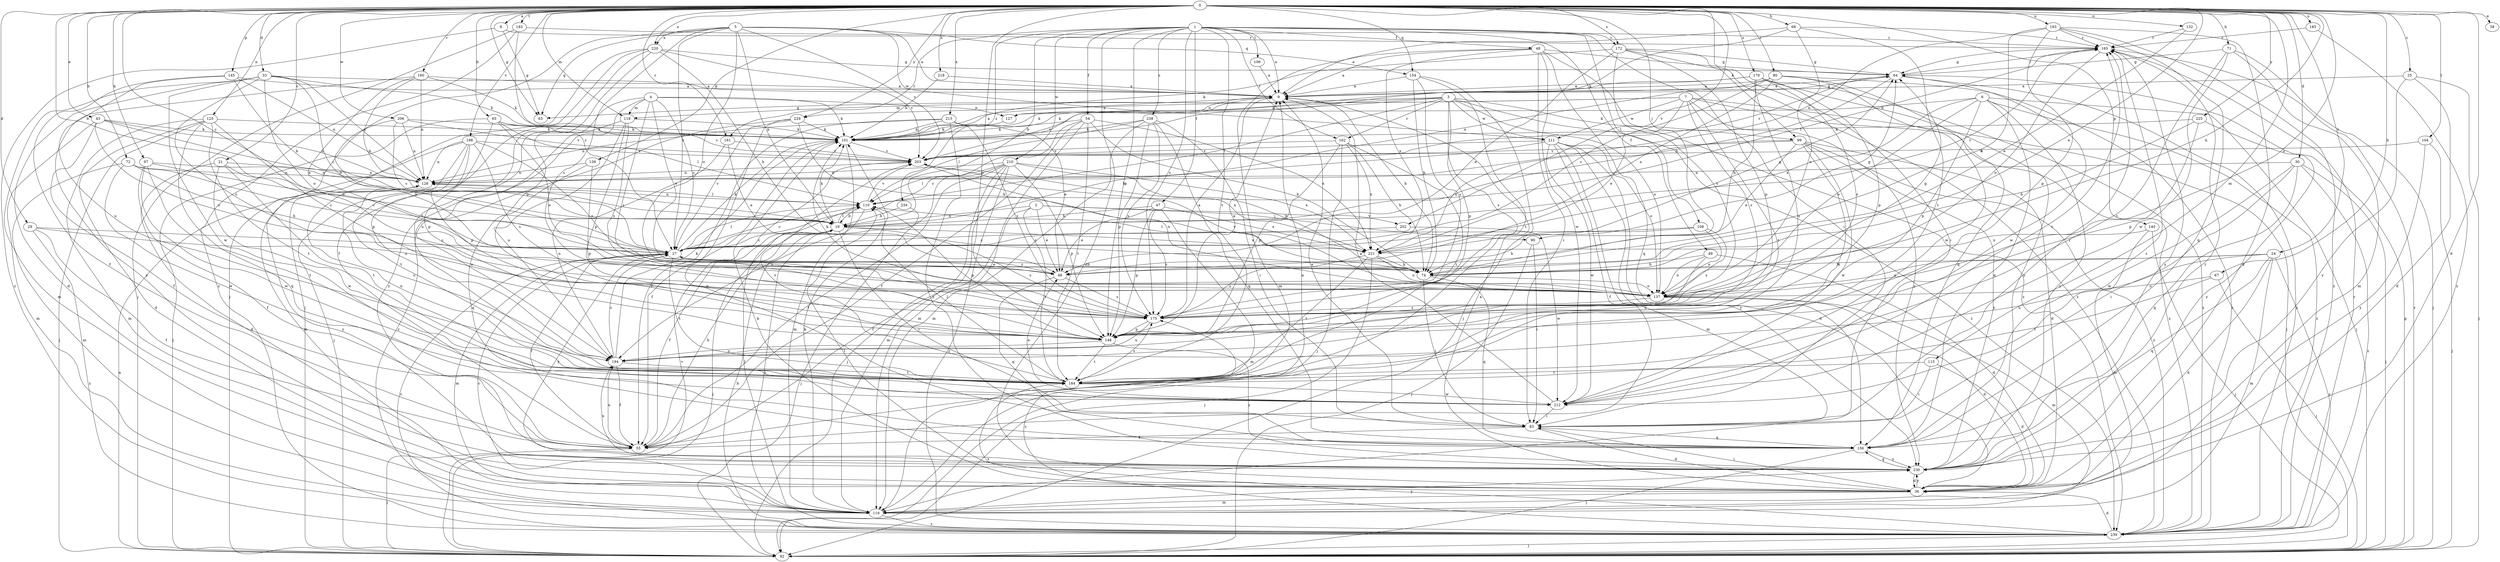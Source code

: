 strict digraph  {
0;
1;
2;
3;
4;
5;
6;
7;
8;
9;
19;
21;
24;
25;
27;
29;
30;
33;
36;
38;
43;
46;
47;
48;
49;
54;
55;
63;
64;
65;
67;
68;
71;
72;
74;
80;
83;
90;
92;
97;
99;
101;
104;
106;
108;
110;
115;
118;
119;
125;
127;
128;
132;
137;
139;
140;
145;
146;
154;
156;
160;
161;
162;
165;
170;
172;
175;
183;
184;
185;
193;
194;
198;
202;
203;
206;
210;
211;
212;
213;
218;
220;
221;
225;
229;
230;
234;
238;
239;
0 -> 8  [label=a];
0 -> 19  [label=b];
0 -> 21  [label=c];
0 -> 24  [label=c];
0 -> 25  [label=c];
0 -> 27  [label=c];
0 -> 29  [label=d];
0 -> 30  [label=d];
0 -> 33  [label=d];
0 -> 36  [label=d];
0 -> 38  [label=e];
0 -> 43  [label=e];
0 -> 46  [label=e];
0 -> 63  [label=g];
0 -> 65  [label=h];
0 -> 67  [label=h];
0 -> 68  [label=h];
0 -> 71  [label=h];
0 -> 72  [label=h];
0 -> 74  [label=h];
0 -> 80  [label=i];
0 -> 90  [label=j];
0 -> 97  [label=k];
0 -> 99  [label=k];
0 -> 104  [label=l];
0 -> 115  [label=m];
0 -> 118  [label=m];
0 -> 125  [label=n];
0 -> 132  [label=o];
0 -> 137  [label=o];
0 -> 139  [label=p];
0 -> 140  [label=p];
0 -> 145  [label=p];
0 -> 146  [label=p];
0 -> 154  [label=q];
0 -> 160  [label=r];
0 -> 161  [label=r];
0 -> 170  [label=s];
0 -> 172  [label=s];
0 -> 183  [label=t];
0 -> 185  [label=u];
0 -> 193  [label=u];
0 -> 198  [label=v];
0 -> 202  [label=v];
0 -> 206  [label=w];
0 -> 213  [label=x];
0 -> 218  [label=x];
0 -> 220  [label=x];
0 -> 225  [label=y];
0 -> 229  [label=y];
1 -> 9  [label=a];
1 -> 19  [label=b];
1 -> 36  [label=d];
1 -> 47  [label=f];
1 -> 48  [label=f];
1 -> 49  [label=f];
1 -> 54  [label=f];
1 -> 83  [label=i];
1 -> 106  [label=l];
1 -> 108  [label=l];
1 -> 146  [label=p];
1 -> 161  [label=r];
1 -> 162  [label=r];
1 -> 172  [label=s];
1 -> 175  [label=s];
1 -> 184  [label=t];
1 -> 210  [label=w];
1 -> 234  [label=z];
1 -> 238  [label=z];
2 -> 19  [label=b];
2 -> 46  [label=e];
2 -> 55  [label=f];
2 -> 90  [label=j];
2 -> 184  [label=t];
2 -> 202  [label=v];
3 -> 99  [label=k];
3 -> 101  [label=k];
3 -> 110  [label=l];
3 -> 137  [label=o];
3 -> 146  [label=p];
3 -> 162  [label=r];
3 -> 175  [label=s];
3 -> 203  [label=v];
3 -> 211  [label=w];
3 -> 229  [label=y];
3 -> 239  [label=z];
4 -> 27  [label=c];
4 -> 46  [label=e];
4 -> 101  [label=k];
4 -> 118  [label=m];
4 -> 127  [label=n];
4 -> 175  [label=s];
4 -> 194  [label=u];
4 -> 230  [label=y];
5 -> 9  [label=a];
5 -> 19  [label=b];
5 -> 27  [label=c];
5 -> 63  [label=g];
5 -> 92  [label=j];
5 -> 137  [label=o];
5 -> 154  [label=q];
5 -> 175  [label=s];
5 -> 203  [label=v];
5 -> 211  [label=w];
5 -> 220  [label=x];
6 -> 92  [label=j];
6 -> 127  [label=n];
6 -> 137  [label=o];
6 -> 146  [label=p];
6 -> 156  [label=q];
6 -> 221  [label=x];
6 -> 230  [label=y];
6 -> 239  [label=z];
7 -> 46  [label=e];
7 -> 63  [label=g];
7 -> 92  [label=j];
7 -> 118  [label=m];
7 -> 175  [label=s];
7 -> 184  [label=t];
7 -> 211  [label=w];
7 -> 230  [label=y];
7 -> 239  [label=z];
8 -> 63  [label=g];
8 -> 165  [label=r];
8 -> 239  [label=z];
9 -> 64  [label=g];
9 -> 74  [label=h];
9 -> 101  [label=k];
9 -> 127  [label=n];
19 -> 27  [label=c];
19 -> 55  [label=f];
19 -> 83  [label=i];
19 -> 92  [label=j];
19 -> 101  [label=k];
19 -> 110  [label=l];
19 -> 165  [label=r];
19 -> 175  [label=s];
19 -> 221  [label=x];
21 -> 27  [label=c];
21 -> 36  [label=d];
21 -> 128  [label=n];
21 -> 184  [label=t];
21 -> 212  [label=w];
24 -> 36  [label=d];
24 -> 74  [label=h];
24 -> 119  [label=m];
24 -> 137  [label=o];
24 -> 156  [label=q];
24 -> 194  [label=u];
24 -> 239  [label=z];
25 -> 9  [label=a];
25 -> 36  [label=d];
25 -> 92  [label=j];
25 -> 230  [label=y];
27 -> 46  [label=e];
27 -> 55  [label=f];
27 -> 64  [label=g];
27 -> 74  [label=h];
27 -> 101  [label=k];
27 -> 110  [label=l];
27 -> 119  [label=m];
27 -> 184  [label=t];
27 -> 230  [label=y];
29 -> 27  [label=c];
29 -> 55  [label=f];
29 -> 137  [label=o];
29 -> 239  [label=z];
30 -> 83  [label=i];
30 -> 92  [label=j];
30 -> 128  [label=n];
30 -> 156  [label=q];
30 -> 212  [label=w];
30 -> 239  [label=z];
33 -> 9  [label=a];
33 -> 27  [label=c];
33 -> 36  [label=d];
33 -> 101  [label=k];
33 -> 119  [label=m];
33 -> 128  [label=n];
33 -> 137  [label=o];
33 -> 175  [label=s];
33 -> 212  [label=w];
36 -> 9  [label=a];
36 -> 83  [label=i];
36 -> 101  [label=k];
36 -> 110  [label=l];
36 -> 119  [label=m];
36 -> 230  [label=y];
43 -> 19  [label=b];
43 -> 55  [label=f];
43 -> 101  [label=k];
43 -> 119  [label=m];
43 -> 128  [label=n];
43 -> 137  [label=o];
46 -> 27  [label=c];
46 -> 156  [label=q];
46 -> 175  [label=s];
47 -> 19  [label=b];
47 -> 46  [label=e];
47 -> 119  [label=m];
47 -> 146  [label=p];
47 -> 175  [label=s];
47 -> 221  [label=x];
48 -> 9  [label=a];
48 -> 64  [label=g];
48 -> 83  [label=i];
48 -> 119  [label=m];
48 -> 156  [label=q];
48 -> 212  [label=w];
48 -> 221  [label=x];
48 -> 239  [label=z];
49 -> 36  [label=d];
49 -> 74  [label=h];
49 -> 137  [label=o];
49 -> 194  [label=u];
54 -> 27  [label=c];
54 -> 55  [label=f];
54 -> 74  [label=h];
54 -> 101  [label=k];
54 -> 119  [label=m];
54 -> 184  [label=t];
54 -> 221  [label=x];
55 -> 9  [label=a];
55 -> 19  [label=b];
55 -> 92  [label=j];
55 -> 194  [label=u];
64 -> 9  [label=a];
64 -> 19  [label=b];
64 -> 165  [label=r];
64 -> 203  [label=v];
64 -> 212  [label=w];
64 -> 239  [label=z];
65 -> 92  [label=j];
65 -> 101  [label=k];
65 -> 110  [label=l];
65 -> 137  [label=o];
65 -> 146  [label=p];
65 -> 203  [label=v];
67 -> 92  [label=j];
67 -> 137  [label=o];
67 -> 184  [label=t];
68 -> 9  [label=a];
68 -> 101  [label=k];
68 -> 137  [label=o];
68 -> 165  [label=r];
68 -> 184  [label=t];
71 -> 64  [label=g];
71 -> 92  [label=j];
71 -> 119  [label=m];
71 -> 184  [label=t];
71 -> 212  [label=w];
72 -> 27  [label=c];
72 -> 74  [label=h];
72 -> 119  [label=m];
72 -> 128  [label=n];
72 -> 212  [label=w];
74 -> 83  [label=i];
74 -> 137  [label=o];
74 -> 156  [label=q];
80 -> 9  [label=a];
80 -> 27  [label=c];
80 -> 128  [label=n];
80 -> 156  [label=q];
80 -> 212  [label=w];
80 -> 221  [label=x];
80 -> 239  [label=z];
83 -> 9  [label=a];
83 -> 36  [label=d];
83 -> 55  [label=f];
83 -> 156  [label=q];
83 -> 165  [label=r];
90 -> 83  [label=i];
90 -> 92  [label=j];
92 -> 64  [label=g];
92 -> 128  [label=n];
92 -> 165  [label=r];
92 -> 203  [label=v];
97 -> 19  [label=b];
97 -> 55  [label=f];
97 -> 128  [label=n];
97 -> 184  [label=t];
97 -> 212  [label=w];
99 -> 36  [label=d];
99 -> 46  [label=e];
99 -> 184  [label=t];
99 -> 203  [label=v];
99 -> 212  [label=w];
99 -> 221  [label=x];
99 -> 230  [label=y];
99 -> 239  [label=z];
101 -> 9  [label=a];
101 -> 55  [label=f];
101 -> 119  [label=m];
101 -> 203  [label=v];
104 -> 92  [label=j];
104 -> 203  [label=v];
104 -> 230  [label=y];
106 -> 9  [label=a];
108 -> 27  [label=c];
108 -> 74  [label=h];
108 -> 137  [label=o];
108 -> 175  [label=s];
110 -> 19  [label=b];
110 -> 27  [label=c];
110 -> 128  [label=n];
110 -> 146  [label=p];
110 -> 203  [label=v];
110 -> 239  [label=z];
115 -> 36  [label=d];
115 -> 83  [label=i];
115 -> 184  [label=t];
118 -> 92  [label=j];
118 -> 101  [label=k];
118 -> 146  [label=p];
118 -> 175  [label=s];
118 -> 194  [label=u];
119 -> 27  [label=c];
119 -> 101  [label=k];
119 -> 110  [label=l];
119 -> 230  [label=y];
119 -> 239  [label=z];
125 -> 36  [label=d];
125 -> 92  [label=j];
125 -> 101  [label=k];
125 -> 119  [label=m];
125 -> 146  [label=p];
125 -> 156  [label=q];
125 -> 184  [label=t];
127 -> 101  [label=k];
128 -> 110  [label=l];
128 -> 194  [label=u];
128 -> 230  [label=y];
132 -> 46  [label=e];
132 -> 165  [label=r];
137 -> 36  [label=d];
137 -> 64  [label=g];
137 -> 119  [label=m];
137 -> 175  [label=s];
137 -> 203  [label=v];
139 -> 128  [label=n];
139 -> 146  [label=p];
139 -> 156  [label=q];
140 -> 92  [label=j];
140 -> 119  [label=m];
140 -> 221  [label=x];
145 -> 9  [label=a];
145 -> 19  [label=b];
145 -> 55  [label=f];
145 -> 128  [label=n];
145 -> 194  [label=u];
146 -> 9  [label=a];
146 -> 184  [label=t];
146 -> 194  [label=u];
146 -> 230  [label=y];
154 -> 9  [label=a];
154 -> 74  [label=h];
154 -> 92  [label=j];
154 -> 175  [label=s];
154 -> 184  [label=t];
156 -> 92  [label=j];
156 -> 165  [label=r];
156 -> 230  [label=y];
160 -> 9  [label=a];
160 -> 19  [label=b];
160 -> 46  [label=e];
160 -> 101  [label=k];
160 -> 128  [label=n];
160 -> 230  [label=y];
161 -> 46  [label=e];
161 -> 194  [label=u];
161 -> 203  [label=v];
162 -> 74  [label=h];
162 -> 92  [label=j];
162 -> 146  [label=p];
162 -> 184  [label=t];
162 -> 203  [label=v];
162 -> 221  [label=x];
165 -> 64  [label=g];
165 -> 110  [label=l];
165 -> 137  [label=o];
165 -> 230  [label=y];
170 -> 9  [label=a];
170 -> 74  [label=h];
170 -> 101  [label=k];
170 -> 146  [label=p];
170 -> 175  [label=s];
170 -> 194  [label=u];
170 -> 230  [label=y];
170 -> 239  [label=z];
172 -> 46  [label=e];
172 -> 64  [label=g];
172 -> 83  [label=i];
172 -> 101  [label=k];
172 -> 146  [label=p];
172 -> 175  [label=s];
172 -> 239  [label=z];
175 -> 9  [label=a];
175 -> 101  [label=k];
175 -> 146  [label=p];
175 -> 194  [label=u];
183 -> 27  [label=c];
183 -> 92  [label=j];
183 -> 165  [label=r];
183 -> 239  [label=z];
184 -> 110  [label=l];
184 -> 128  [label=n];
184 -> 175  [label=s];
184 -> 203  [label=v];
184 -> 212  [label=w];
185 -> 165  [label=r];
185 -> 239  [label=z];
193 -> 36  [label=d];
193 -> 74  [label=h];
193 -> 128  [label=n];
193 -> 146  [label=p];
193 -> 156  [label=q];
193 -> 165  [label=r];
193 -> 239  [label=z];
194 -> 27  [label=c];
194 -> 55  [label=f];
194 -> 101  [label=k];
194 -> 184  [label=t];
198 -> 119  [label=m];
198 -> 128  [label=n];
198 -> 137  [label=o];
198 -> 146  [label=p];
198 -> 175  [label=s];
198 -> 184  [label=t];
198 -> 194  [label=u];
198 -> 203  [label=v];
202 -> 27  [label=c];
202 -> 212  [label=w];
203 -> 128  [label=n];
203 -> 137  [label=o];
203 -> 221  [label=x];
206 -> 27  [label=c];
206 -> 74  [label=h];
206 -> 101  [label=k];
206 -> 128  [label=n];
206 -> 203  [label=v];
210 -> 55  [label=f];
210 -> 74  [label=h];
210 -> 92  [label=j];
210 -> 110  [label=l];
210 -> 119  [label=m];
210 -> 128  [label=n];
210 -> 146  [label=p];
210 -> 194  [label=u];
210 -> 221  [label=x];
210 -> 239  [label=z];
211 -> 19  [label=b];
211 -> 36  [label=d];
211 -> 55  [label=f];
211 -> 119  [label=m];
211 -> 137  [label=o];
211 -> 203  [label=v];
211 -> 212  [label=w];
211 -> 230  [label=y];
212 -> 9  [label=a];
212 -> 46  [label=e];
212 -> 83  [label=i];
212 -> 165  [label=r];
213 -> 46  [label=e];
213 -> 55  [label=f];
213 -> 101  [label=k];
213 -> 128  [label=n];
213 -> 175  [label=s];
213 -> 230  [label=y];
218 -> 9  [label=a];
218 -> 101  [label=k];
220 -> 55  [label=f];
220 -> 64  [label=g];
220 -> 74  [label=h];
220 -> 92  [label=j];
220 -> 146  [label=p];
220 -> 184  [label=t];
220 -> 203  [label=v];
221 -> 64  [label=g];
221 -> 74  [label=h];
221 -> 92  [label=j];
221 -> 110  [label=l];
221 -> 137  [label=o];
221 -> 175  [label=s];
221 -> 184  [label=t];
225 -> 74  [label=h];
225 -> 101  [label=k];
225 -> 146  [label=p];
225 -> 230  [label=y];
229 -> 27  [label=c];
229 -> 74  [label=h];
229 -> 101  [label=k];
229 -> 156  [label=q];
229 -> 239  [label=z];
230 -> 36  [label=d];
230 -> 156  [label=q];
230 -> 165  [label=r];
230 -> 194  [label=u];
234 -> 19  [label=b];
234 -> 92  [label=j];
238 -> 83  [label=i];
238 -> 101  [label=k];
238 -> 110  [label=l];
238 -> 119  [label=m];
238 -> 146  [label=p];
238 -> 156  [label=q];
238 -> 175  [label=s];
239 -> 19  [label=b];
239 -> 27  [label=c];
239 -> 36  [label=d];
239 -> 92  [label=j];
239 -> 165  [label=r];
239 -> 175  [label=s];
239 -> 184  [label=t];
}
